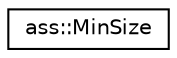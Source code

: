 digraph "Graphical Class Hierarchy"
{
 // LATEX_PDF_SIZE
  edge [fontname="Helvetica",fontsize="10",labelfontname="Helvetica",labelfontsize="10"];
  node [fontname="Helvetica",fontsize="10",shape=record];
  rankdir="LR";
  Node0 [label="ass::MinSize",height=0.2,width=0.4,color="black", fillcolor="white", style="filled",URL="$structass_1_1MinSize.html",tooltip="Controls the min size of AView."];
}
